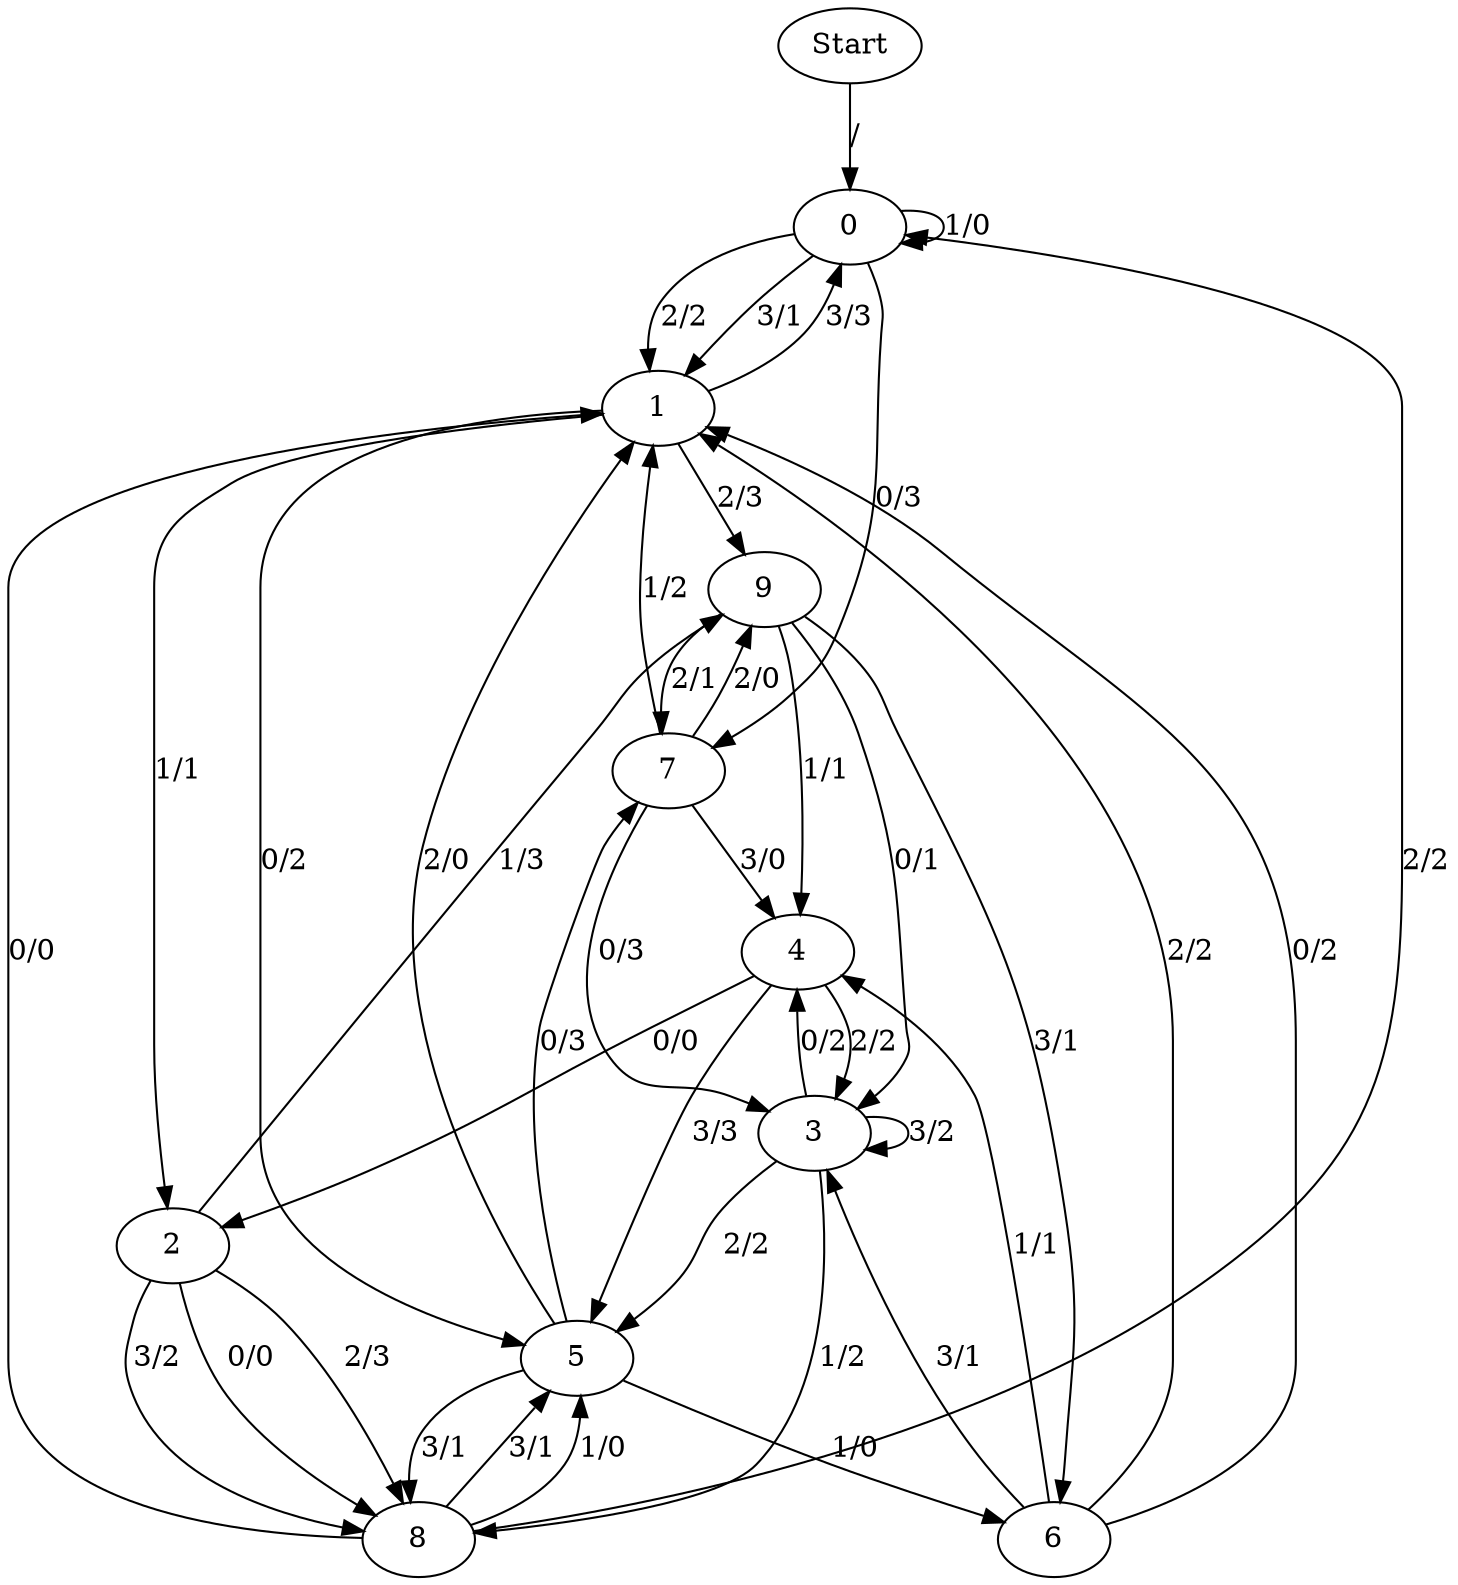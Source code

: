 digraph {
	Start -> 0 [label="/"]
	0 -> 0 [label="1/0"]
	0 -> 1 [label="2/2"]
	0 -> 1 [label="3/1"]
	0 -> 7 [label="0/3"]
	3 -> 5 [label="2/2"]
	3 -> 3 [label="3/2"]
	3 -> 4 [label="0/2"]
	3 -> 8 [label="1/2"]
	4 -> 2 [label="0/0"]
	4 -> 3 [label="2/2"]
	4 -> 5 [label="3/3"]
	5 -> 7 [label="0/3"]
	5 -> 6 [label="1/0"]
	5 -> 1 [label="2/0"]
	5 -> 8 [label="3/1"]
	1 -> 5 [label="0/2"]
	1 -> 2 [label="1/1"]
	1 -> 9 [label="2/3"]
	1 -> 0 [label="3/3"]
	2 -> 9 [label="1/3"]
	2 -> 8 [label="2/3"]
	2 -> 8 [label="3/2"]
	2 -> 8 [label="0/0"]
	8 -> 0 [label="2/2"]
	8 -> 5 [label="3/1"]
	8 -> 1 [label="0/0"]
	8 -> 5 [label="1/0"]
	9 -> 3 [label="0/1"]
	9 -> 4 [label="1/1"]
	9 -> 7 [label="2/1"]
	9 -> 6 [label="3/1"]
	6 -> 1 [label="2/2"]
	6 -> 3 [label="3/1"]
	6 -> 1 [label="0/2"]
	6 -> 4 [label="1/1"]
	7 -> 4 [label="3/0"]
	7 -> 3 [label="0/3"]
	7 -> 1 [label="1/2"]
	7 -> 9 [label="2/0"]
}